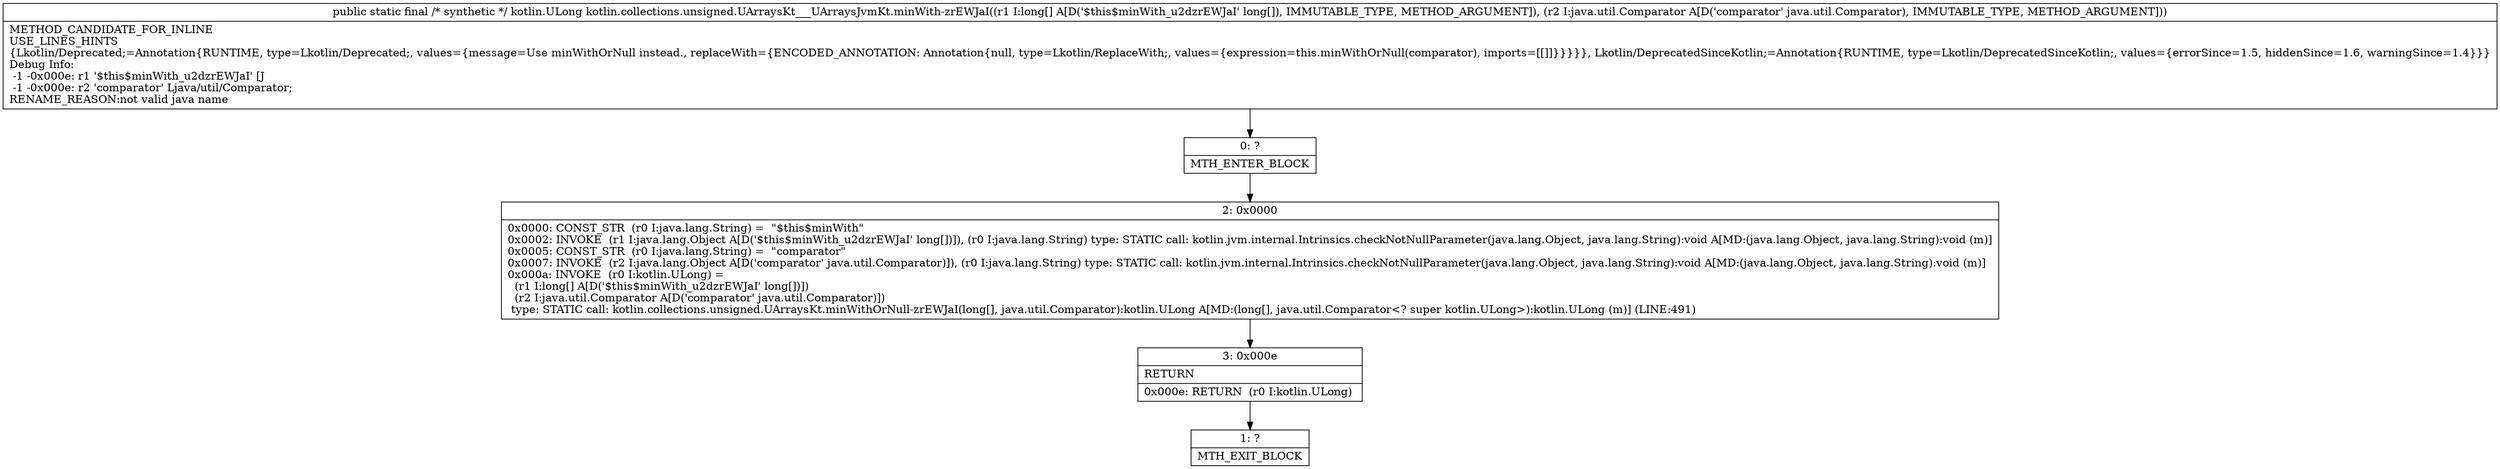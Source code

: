 digraph "CFG forkotlin.collections.unsigned.UArraysKt___UArraysJvmKt.minWith\-zrEWJaI([JLjava\/util\/Comparator;)Lkotlin\/ULong;" {
Node_0 [shape=record,label="{0\:\ ?|MTH_ENTER_BLOCK\l}"];
Node_2 [shape=record,label="{2\:\ 0x0000|0x0000: CONST_STR  (r0 I:java.lang.String) =  \"$this$minWith\" \l0x0002: INVOKE  (r1 I:java.lang.Object A[D('$this$minWith_u2dzrEWJaI' long[])]), (r0 I:java.lang.String) type: STATIC call: kotlin.jvm.internal.Intrinsics.checkNotNullParameter(java.lang.Object, java.lang.String):void A[MD:(java.lang.Object, java.lang.String):void (m)]\l0x0005: CONST_STR  (r0 I:java.lang.String) =  \"comparator\" \l0x0007: INVOKE  (r2 I:java.lang.Object A[D('comparator' java.util.Comparator)]), (r0 I:java.lang.String) type: STATIC call: kotlin.jvm.internal.Intrinsics.checkNotNullParameter(java.lang.Object, java.lang.String):void A[MD:(java.lang.Object, java.lang.String):void (m)]\l0x000a: INVOKE  (r0 I:kotlin.ULong) = \l  (r1 I:long[] A[D('$this$minWith_u2dzrEWJaI' long[])])\l  (r2 I:java.util.Comparator A[D('comparator' java.util.Comparator)])\l type: STATIC call: kotlin.collections.unsigned.UArraysKt.minWithOrNull\-zrEWJaI(long[], java.util.Comparator):kotlin.ULong A[MD:(long[], java.util.Comparator\<? super kotlin.ULong\>):kotlin.ULong (m)] (LINE:491)\l}"];
Node_3 [shape=record,label="{3\:\ 0x000e|RETURN\l|0x000e: RETURN  (r0 I:kotlin.ULong) \l}"];
Node_1 [shape=record,label="{1\:\ ?|MTH_EXIT_BLOCK\l}"];
MethodNode[shape=record,label="{public static final \/* synthetic *\/ kotlin.ULong kotlin.collections.unsigned.UArraysKt___UArraysJvmKt.minWith\-zrEWJaI((r1 I:long[] A[D('$this$minWith_u2dzrEWJaI' long[]), IMMUTABLE_TYPE, METHOD_ARGUMENT]), (r2 I:java.util.Comparator A[D('comparator' java.util.Comparator), IMMUTABLE_TYPE, METHOD_ARGUMENT]))  | METHOD_CANDIDATE_FOR_INLINE\lUSE_LINES_HINTS\l\{Lkotlin\/Deprecated;=Annotation\{RUNTIME, type=Lkotlin\/Deprecated;, values=\{message=Use minWithOrNull instead., replaceWith=\{ENCODED_ANNOTATION: Annotation\{null, type=Lkotlin\/ReplaceWith;, values=\{expression=this.minWithOrNull(comparator), imports=[[]]\}\}\}\}\}, Lkotlin\/DeprecatedSinceKotlin;=Annotation\{RUNTIME, type=Lkotlin\/DeprecatedSinceKotlin;, values=\{errorSince=1.5, hiddenSince=1.6, warningSince=1.4\}\}\}\lDebug Info:\l  \-1 \-0x000e: r1 '$this$minWith_u2dzrEWJaI' [J\l  \-1 \-0x000e: r2 'comparator' Ljava\/util\/Comparator;\lRENAME_REASON:not valid java name\l}"];
MethodNode -> Node_0;Node_0 -> Node_2;
Node_2 -> Node_3;
Node_3 -> Node_1;
}

